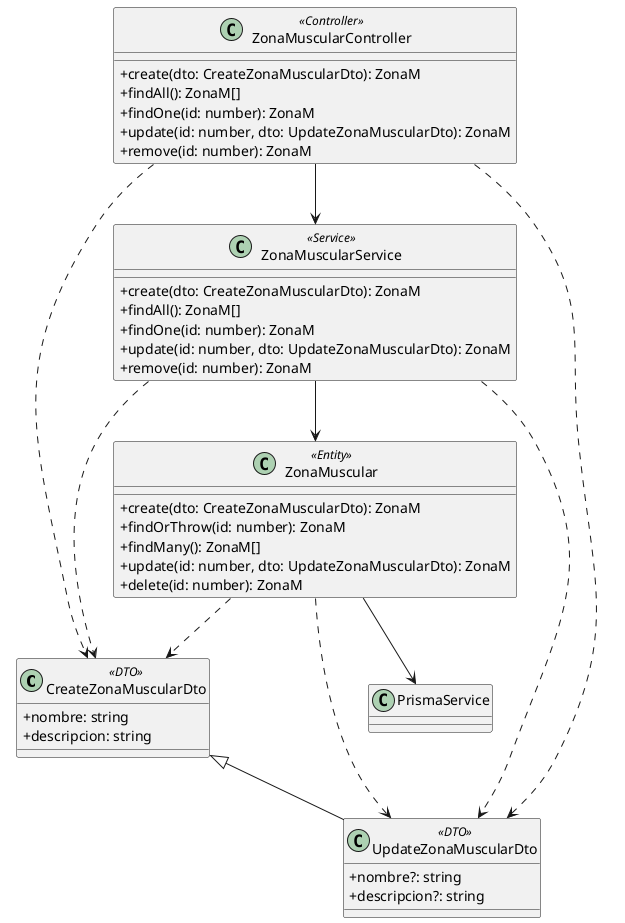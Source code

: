 @startuml VitalMove
skinparam classAttributeIconSize 0

class CreateZonaMuscularDto <<DTO>> {
  + nombre: string
  + descripcion: string
}

class UpdateZonaMuscularDto <<DTO>> {
  + nombre?: string
  + descripcion?: string
}

class ZonaMuscular <<Entity>> {
  + create(dto: CreateZonaMuscularDto): ZonaM
  + findOrThrow(id: number): ZonaM
  + findMany(): ZonaM[]
  + update(id: number, dto: UpdateZonaMuscularDto): ZonaM
  + delete(id: number): ZonaM
}

class ZonaMuscularService <<Service>> {
  + create(dto: CreateZonaMuscularDto): ZonaM
  + findAll(): ZonaM[]
  + findOne(id: number): ZonaM
  + update(id: number, dto: UpdateZonaMuscularDto): ZonaM
  + remove(id: number): ZonaM
}

class ZonaMuscularController <<Controller>> {
  + create(dto: CreateZonaMuscularDto): ZonaM
  + findAll(): ZonaM[]
  + findOne(id: number): ZonaM
  + update(id: number, dto: UpdateZonaMuscularDto): ZonaM
  + remove(id: number): ZonaM
}

class PrismaService

' Relaciones
CreateZonaMuscularDto <|-- UpdateZonaMuscularDto
ZonaMuscularController --> ZonaMuscularService
ZonaMuscularService --> ZonaMuscular
ZonaMuscular --> PrismaService

' Relaciones específicas con DTO
ZonaMuscularController ..> CreateZonaMuscularDto
ZonaMuscularController ..> UpdateZonaMuscularDto 
ZonaMuscularService ..> CreateZonaMuscularDto 
ZonaMuscularService ..> UpdateZonaMuscularDto 
ZonaMuscular ..> CreateZonaMuscularDto 
ZonaMuscular ..> UpdateZonaMuscularDto

@enduml